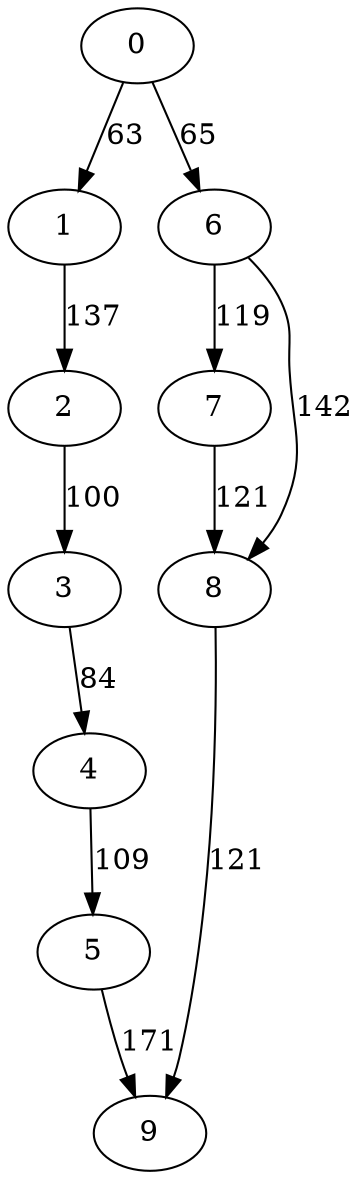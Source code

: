 digraph t10p2r5_12 {
0 -> 1 [ label = 63 ];
0 -> 6 [ label = 65 ];
1 -> 2 [ label = 137 ];
2 -> 3 [ label = 100 ];
3 -> 4 [ label = 84 ];
4 -> 5 [ label = 109 ];
5 -> 9 [ label = 171 ];
6 -> 7 [ label = 119 ];
6 -> 8 [ label = 142 ];
7 -> 8 [ label = 121 ];
8 -> 9 [ label = 121 ];
 }

